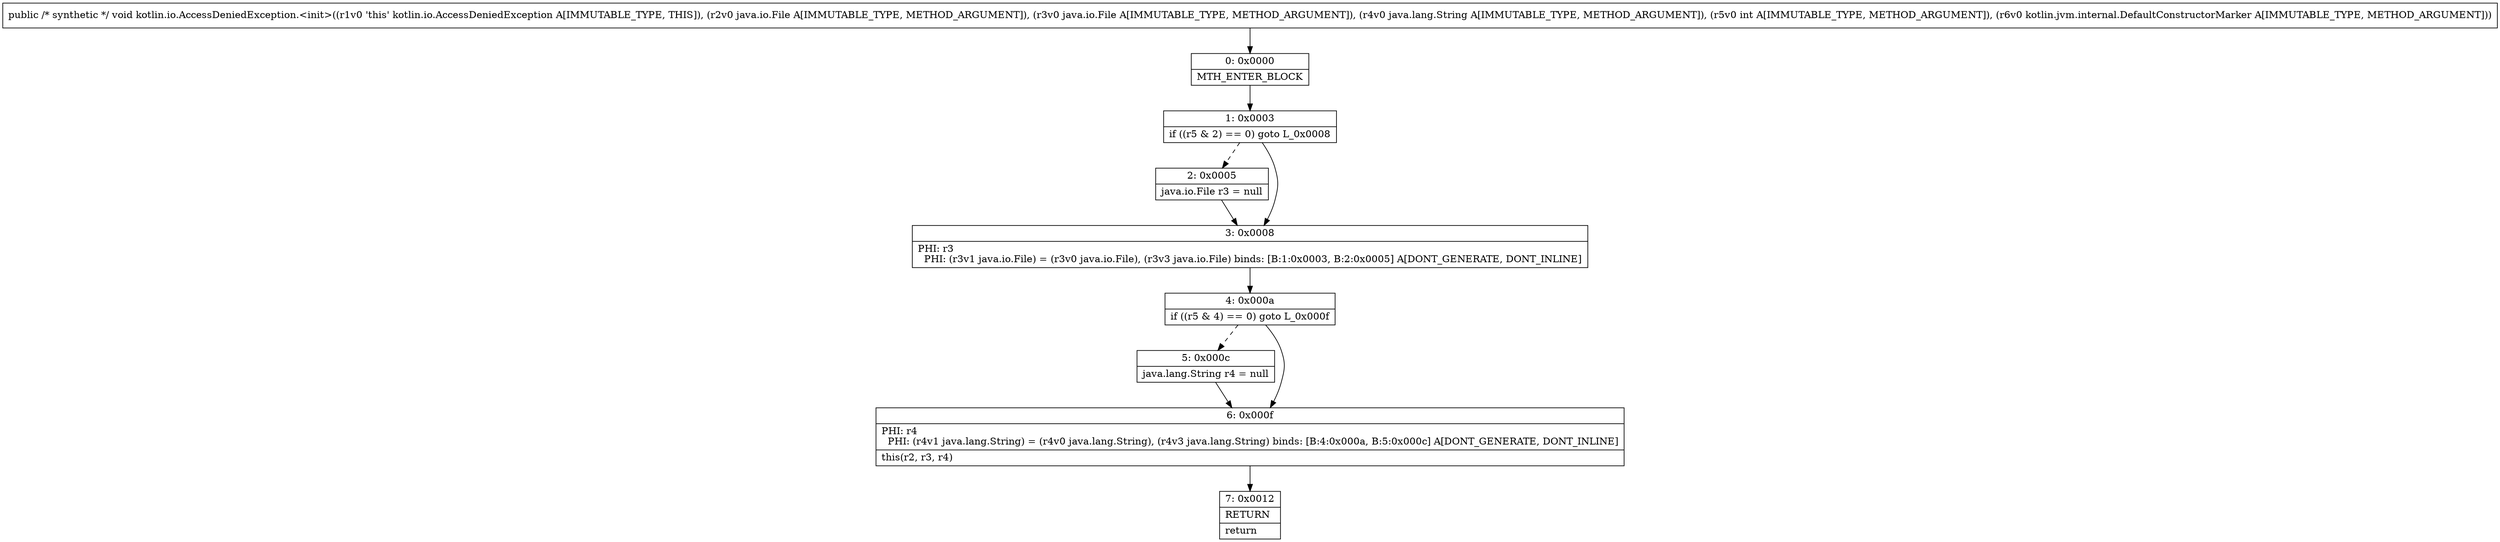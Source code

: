 digraph "CFG forkotlin.io.AccessDeniedException.\<init\>(Ljava\/io\/File;Ljava\/io\/File;Ljava\/lang\/String;ILkotlin\/jvm\/internal\/DefaultConstructorMarker;)V" {
Node_0 [shape=record,label="{0\:\ 0x0000|MTH_ENTER_BLOCK\l}"];
Node_1 [shape=record,label="{1\:\ 0x0003|if ((r5 & 2) == 0) goto L_0x0008\l}"];
Node_2 [shape=record,label="{2\:\ 0x0005|java.io.File r3 = null\l}"];
Node_3 [shape=record,label="{3\:\ 0x0008|PHI: r3 \l  PHI: (r3v1 java.io.File) = (r3v0 java.io.File), (r3v3 java.io.File) binds: [B:1:0x0003, B:2:0x0005] A[DONT_GENERATE, DONT_INLINE]\l}"];
Node_4 [shape=record,label="{4\:\ 0x000a|if ((r5 & 4) == 0) goto L_0x000f\l}"];
Node_5 [shape=record,label="{5\:\ 0x000c|java.lang.String r4 = null\l}"];
Node_6 [shape=record,label="{6\:\ 0x000f|PHI: r4 \l  PHI: (r4v1 java.lang.String) = (r4v0 java.lang.String), (r4v3 java.lang.String) binds: [B:4:0x000a, B:5:0x000c] A[DONT_GENERATE, DONT_INLINE]\l|this(r2, r3, r4)\l}"];
Node_7 [shape=record,label="{7\:\ 0x0012|RETURN\l|return\l}"];
MethodNode[shape=record,label="{public \/* synthetic *\/ void kotlin.io.AccessDeniedException.\<init\>((r1v0 'this' kotlin.io.AccessDeniedException A[IMMUTABLE_TYPE, THIS]), (r2v0 java.io.File A[IMMUTABLE_TYPE, METHOD_ARGUMENT]), (r3v0 java.io.File A[IMMUTABLE_TYPE, METHOD_ARGUMENT]), (r4v0 java.lang.String A[IMMUTABLE_TYPE, METHOD_ARGUMENT]), (r5v0 int A[IMMUTABLE_TYPE, METHOD_ARGUMENT]), (r6v0 kotlin.jvm.internal.DefaultConstructorMarker A[IMMUTABLE_TYPE, METHOD_ARGUMENT])) }"];
MethodNode -> Node_0;
Node_0 -> Node_1;
Node_1 -> Node_2[style=dashed];
Node_1 -> Node_3;
Node_2 -> Node_3;
Node_3 -> Node_4;
Node_4 -> Node_5[style=dashed];
Node_4 -> Node_6;
Node_5 -> Node_6;
Node_6 -> Node_7;
}

